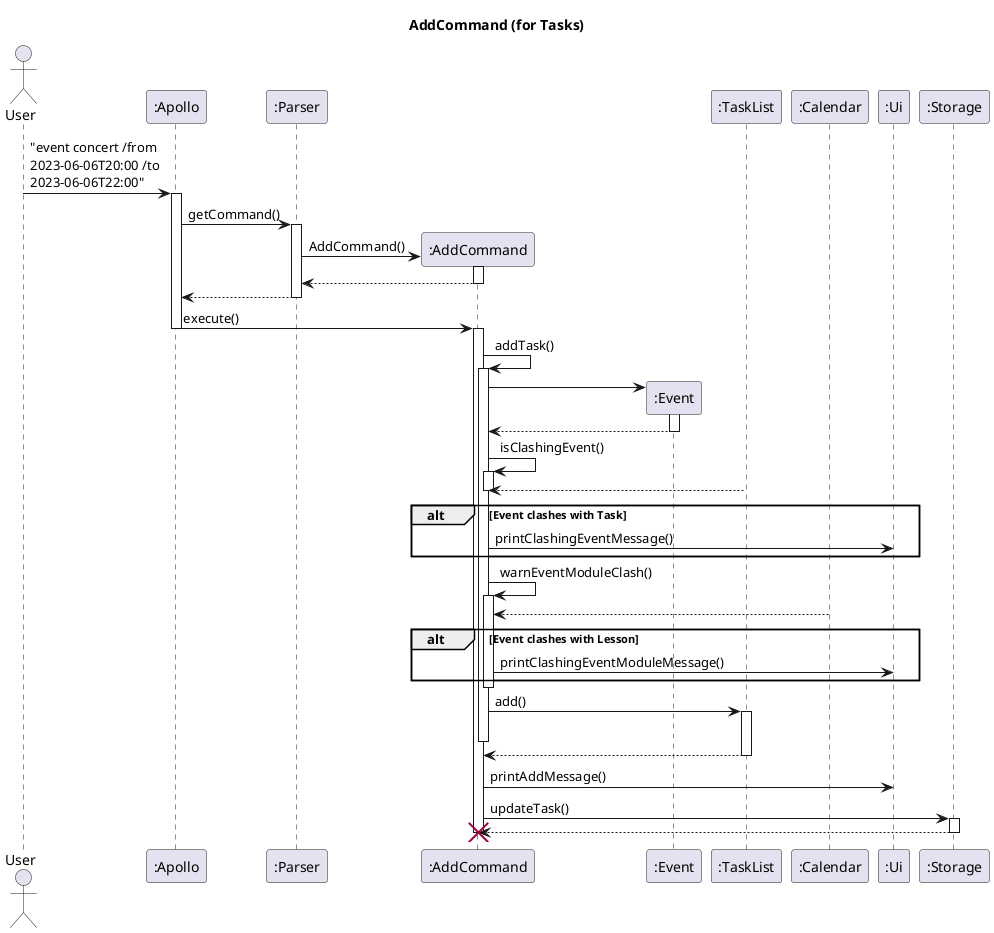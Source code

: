 @startuml
'https://plantuml.com/sequence-diagram

skinparam maxMessageSize 150

title AddCommand (for Tasks)

actor User
participant ":Apollo" as Apollo
participant ":Parser" as Parser
participant ":AddCommand" as add
participant ":Event" as Event
participant ":TaskList" as TaskList
participant ":Calendar" as Calendar
participant ":Ui" as Ui
participant ":Storage" as Storage

User -> Apollo : "event concert /from 2023-06-06T20:00 /to 2023-06-06T22:00"
activate Apollo
Apollo -> Parser : getCommand()
activate Parser
Parser -> add** : AddCommand()
add++
return
return

Apollo -> add : execute()
Apollo --
activate add
add -> add++ : addTask()
add -> Event**
Event++
return
add -> add++ : isClashingEvent()
TaskList --> add
add--
alt Event clashes with Task
add -> Ui : printClashingEventMessage()
end
add -> add++ : warnEventModuleClash()
Calendar --> add
alt Event clashes with Lesson
add -> Ui : printClashingEventModuleMessage()
end
add--
add -> TaskList++ : add()
add--
add <-- TaskList--

add -> Ui : printAddMessage()
add -> Storage ++ : updateTask()
return

destroy add
@enduml
